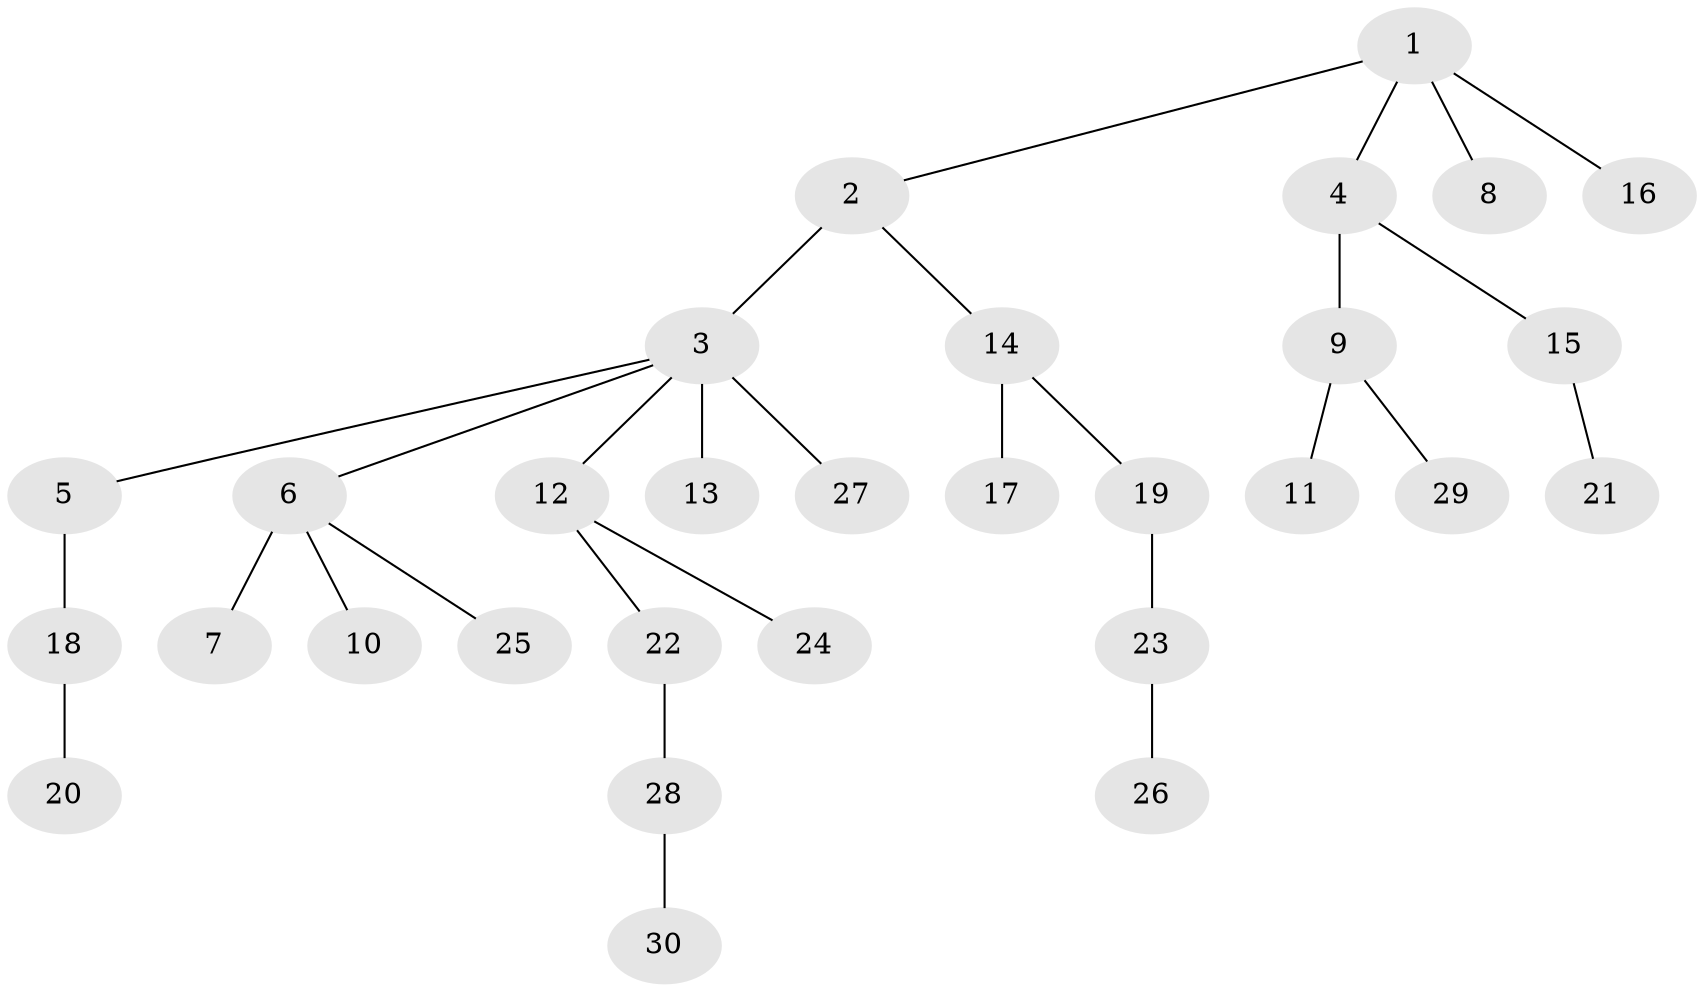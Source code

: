 // original degree distribution, {5: 0.016666666666666666, 2: 0.2, 8: 0.016666666666666666, 1: 0.5333333333333333, 4: 0.05, 3: 0.16666666666666666, 7: 0.016666666666666666}
// Generated by graph-tools (version 1.1) at 2025/51/03/04/25 22:51:52]
// undirected, 30 vertices, 29 edges
graph export_dot {
  node [color=gray90,style=filled];
  1;
  2;
  3;
  4;
  5;
  6;
  7;
  8;
  9;
  10;
  11;
  12;
  13;
  14;
  15;
  16;
  17;
  18;
  19;
  20;
  21;
  22;
  23;
  24;
  25;
  26;
  27;
  28;
  29;
  30;
  1 -- 2 [weight=1.0];
  1 -- 4 [weight=1.0];
  1 -- 8 [weight=1.0];
  1 -- 16 [weight=1.0];
  2 -- 3 [weight=2.0];
  2 -- 14 [weight=1.0];
  3 -- 5 [weight=1.0];
  3 -- 6 [weight=1.0];
  3 -- 12 [weight=1.0];
  3 -- 13 [weight=1.0];
  3 -- 27 [weight=1.0];
  4 -- 9 [weight=1.0];
  4 -- 15 [weight=1.0];
  5 -- 18 [weight=1.0];
  6 -- 7 [weight=3.0];
  6 -- 10 [weight=1.0];
  6 -- 25 [weight=1.0];
  9 -- 11 [weight=1.0];
  9 -- 29 [weight=1.0];
  12 -- 22 [weight=1.0];
  12 -- 24 [weight=1.0];
  14 -- 17 [weight=1.0];
  14 -- 19 [weight=1.0];
  15 -- 21 [weight=1.0];
  18 -- 20 [weight=1.0];
  19 -- 23 [weight=1.0];
  22 -- 28 [weight=1.0];
  23 -- 26 [weight=1.0];
  28 -- 30 [weight=1.0];
}
